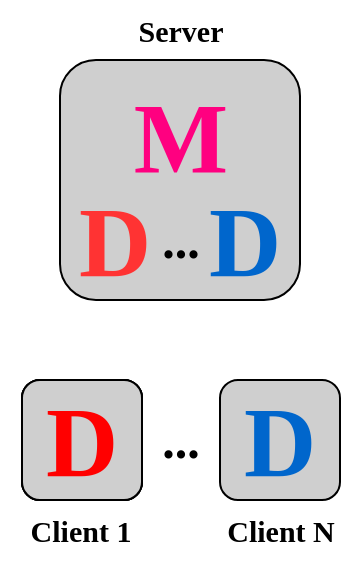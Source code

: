 <mxfile version="25.0.2">
  <diagram name="Page-1" id="QbVM-qhq_BF2LXNoguQ5">
    <mxGraphModel dx="810" dy="469" grid="1" gridSize="10" guides="1" tooltips="1" connect="1" arrows="1" fold="1" page="1" pageScale="1" pageWidth="850" pageHeight="1100" math="0" shadow="0">
      <root>
        <mxCell id="0" />
        <mxCell id="1" parent="0" />
        <mxCell id="mEob46jThGOG9od_VYb--89" value="&#xa;&lt;span&gt;&lt;/span&gt;&#xa;&#xa;" style="rounded=1;whiteSpace=wrap;html=1;fillColor=#CFCFCF;" vertex="1" parent="1">
          <mxGeometry x="489" y="250" width="120" height="120" as="geometry" />
        </mxCell>
        <mxCell id="mEob46jThGOG9od_VYb--90" value="&lt;font face=&quot;CMU Sans Serif&quot; style=&quot;font-size: 50px;&quot;&gt;&lt;b style=&quot;font-size: 50px;&quot;&gt;M&lt;/b&gt;&lt;/font&gt;" style="text;strokeColor=none;align=center;fillColor=none;html=1;verticalAlign=middle;whiteSpace=wrap;rounded=0;strokeWidth=2;fontSize=50;fontColor=#FF0080;fontFamily=Verdana;" vertex="1" parent="1">
          <mxGeometry x="516.5" y="257.5" width="65" height="60" as="geometry" />
        </mxCell>
        <mxCell id="mEob46jThGOG9od_VYb--91" value="" style="group" vertex="1" connectable="0" parent="1">
          <mxGeometry x="569" y="410" width="60" height="60" as="geometry" />
        </mxCell>
        <mxCell id="mEob46jThGOG9od_VYb--92" value="" style="rounded=1;whiteSpace=wrap;html=1;fillColor=#CFCFCF;" vertex="1" parent="mEob46jThGOG9od_VYb--91">
          <mxGeometry width="60" height="60" as="geometry" />
        </mxCell>
        <mxCell id="mEob46jThGOG9od_VYb--93" value="&lt;font face=&quot;CMU Sans Serif&quot; color=&quot;#0066cc&quot; style=&quot;font-size: 50px;&quot;&gt;&lt;b style=&quot;font-size: 50px;&quot;&gt;D&lt;/b&gt;&lt;/font&gt;" style="text;strokeColor=none;align=center;fillColor=none;html=1;verticalAlign=middle;whiteSpace=wrap;rounded=0;strokeWidth=2;fontSize=50;fontColor=#CC0000;fontFamily=Verdana;" vertex="1" parent="mEob46jThGOG9od_VYb--91">
          <mxGeometry width="60" height="60" as="geometry" />
        </mxCell>
        <mxCell id="mEob46jThGOG9od_VYb--94" value="&lt;b style=&quot;font-size: 15px;&quot;&gt;&lt;font face=&quot;CMU Sans Serif&quot;&gt;Client 1&lt;/font&gt;&lt;/b&gt;" style="text;html=1;align=center;verticalAlign=middle;resizable=0;points=[];autosize=1;strokeColor=none;fillColor=none;fontSize=15;" vertex="1" parent="1">
          <mxGeometry x="459" y="470" width="80" height="30" as="geometry" />
        </mxCell>
        <mxCell id="mEob46jThGOG9od_VYb--95" value="&lt;b style=&quot;font-size: 15px;&quot;&gt;&lt;font face=&quot;CMU Sans Serif&quot;&gt;Client N&lt;/font&gt;&lt;/b&gt;" style="text;html=1;align=center;verticalAlign=middle;resizable=0;points=[];autosize=1;strokeColor=none;fillColor=none;fontSize=15;" vertex="1" parent="1">
          <mxGeometry x="559" y="470" width="80" height="30" as="geometry" />
        </mxCell>
        <mxCell id="mEob46jThGOG9od_VYb--96" value="&lt;span style=&quot;font-size: 25px;&quot;&gt;&lt;b style=&quot;font-size: 25px;&quot;&gt;&lt;font face=&quot;CMU Sans Serif&quot;&gt;...&lt;/font&gt;&lt;/b&gt;&lt;/span&gt;" style="text;html=1;align=center;verticalAlign=middle;resizable=0;points=[];autosize=1;strokeColor=none;fillColor=none;fontSize=25;" vertex="1" parent="1">
          <mxGeometry x="524" y="415" width="50" height="50" as="geometry" />
        </mxCell>
        <mxCell id="mEob46jThGOG9od_VYb--97" value="&lt;b style=&quot;font-size: 15px;&quot;&gt;&lt;font face=&quot;CMU Sans Serif&quot;&gt;Server&lt;/font&gt;&lt;/b&gt;" style="text;html=1;align=center;verticalAlign=middle;resizable=0;points=[];autosize=1;strokeColor=none;fillColor=none;fontSize=15;" vertex="1" parent="1">
          <mxGeometry x="514" y="220" width="70" height="30" as="geometry" />
        </mxCell>
        <mxCell id="mEob46jThGOG9od_VYb--98" value="&lt;font face=&quot;CMU Sans Serif&quot; color=&quot;#ff3333&quot; style=&quot;font-size: 50px;&quot;&gt;&lt;b style=&quot;font-size: 50px;&quot;&gt;D&lt;/b&gt;&lt;/font&gt;" style="text;strokeColor=none;align=center;fillColor=none;html=1;verticalAlign=middle;whiteSpace=wrap;rounded=0;strokeWidth=2;fontSize=50;fontColor=#595656;fontFamily=Verdana;" vertex="1" parent="1">
          <mxGeometry x="484" y="310" width="65" height="60" as="geometry" />
        </mxCell>
        <mxCell id="mEob46jThGOG9od_VYb--99" value="&lt;font face=&quot;CMU Sans Serif&quot; color=&quot;#0066cc&quot; style=&quot;font-size: 50px;&quot;&gt;&lt;b style=&quot;font-size: 50px;&quot;&gt;D&lt;/b&gt;&lt;/font&gt;" style="text;strokeColor=none;align=center;fillColor=none;html=1;verticalAlign=middle;whiteSpace=wrap;rounded=0;strokeWidth=2;fontSize=50;fontColor=#595656;fontFamily=Verdana;" vertex="1" parent="1">
          <mxGeometry x="549" y="310" width="65" height="60" as="geometry" />
        </mxCell>
        <mxCell id="mEob46jThGOG9od_VYb--100" value="&lt;span style=&quot;font-size: 25px;&quot;&gt;&lt;b style=&quot;font-size: 25px;&quot;&gt;&lt;font color=&quot;#000000&quot; face=&quot;CMU Sans Serif&quot;&gt;...&lt;/font&gt;&lt;/b&gt;&lt;/span&gt;" style="text;html=1;align=center;verticalAlign=middle;resizable=0;points=[];autosize=1;strokeColor=none;fillColor=none;fontSize=25;" vertex="1" parent="1">
          <mxGeometry x="524" y="315" width="50" height="50" as="geometry" />
        </mxCell>
        <mxCell id="mEob46jThGOG9od_VYb--106" value="D" style="group;fontStyle=4;fontFamily=Verdana;" vertex="1" connectable="0" parent="1">
          <mxGeometry x="470" y="410" width="60" height="60" as="geometry" />
        </mxCell>
        <mxCell id="mEob46jThGOG9od_VYb--107" value="&lt;font face=&quot;CMU Sans Serif&quot; color=&quot;#ff3333&quot; style=&quot;font-size: 50px;&quot;&gt;&lt;b style=&quot;&quot;&gt;D&lt;/b&gt;&lt;/font&gt;" style="rounded=1;whiteSpace=wrap;html=1;fillColor=#CFCFCF;" vertex="1" parent="mEob46jThGOG9od_VYb--106">
          <mxGeometry width="60" height="60" as="geometry" />
        </mxCell>
        <mxCell id="mEob46jThGOG9od_VYb--108" value="D" style="group;fontStyle=4;fontFamily=Verdana;" vertex="1" connectable="0" parent="mEob46jThGOG9od_VYb--106">
          <mxGeometry width="60" height="60" as="geometry" />
        </mxCell>
        <mxCell id="mEob46jThGOG9od_VYb--109" value="&lt;font face=&quot;CMU Sans Serif&quot; color=&quot;#ff3333&quot; style=&quot;font-size: 50px;&quot;&gt;&lt;b style=&quot;&quot;&gt;D&lt;/b&gt;&lt;/font&gt;" style="rounded=1;whiteSpace=wrap;html=1;fillColor=#CFCFCF;" vertex="1" parent="mEob46jThGOG9od_VYb--108">
          <mxGeometry width="60" height="60" as="geometry" />
        </mxCell>
        <mxCell id="mEob46jThGOG9od_VYb--110" value="" style="group" vertex="1" connectable="0" parent="mEob46jThGOG9od_VYb--108">
          <mxGeometry width="60" height="60" as="geometry" />
        </mxCell>
        <mxCell id="mEob46jThGOG9od_VYb--111" value="" style="rounded=1;whiteSpace=wrap;html=1;fillColor=#CFCFCF;" vertex="1" parent="mEob46jThGOG9od_VYb--110">
          <mxGeometry width="60" height="60" as="geometry" />
        </mxCell>
        <mxCell id="mEob46jThGOG9od_VYb--112" value="&lt;font color=&quot;#ff0000&quot; face=&quot;CMU Sans Serif&quot;&gt;&lt;b style=&quot;&quot;&gt;D&lt;/b&gt;&lt;/font&gt;" style="text;strokeColor=none;align=center;fillColor=none;html=1;verticalAlign=middle;whiteSpace=wrap;rounded=0;strokeWidth=2;fontSize=50;fontColor=#CC0000;fontFamily=Verdana;" vertex="1" parent="mEob46jThGOG9od_VYb--110">
          <mxGeometry width="60" height="60" as="geometry" />
        </mxCell>
      </root>
    </mxGraphModel>
  </diagram>
</mxfile>
